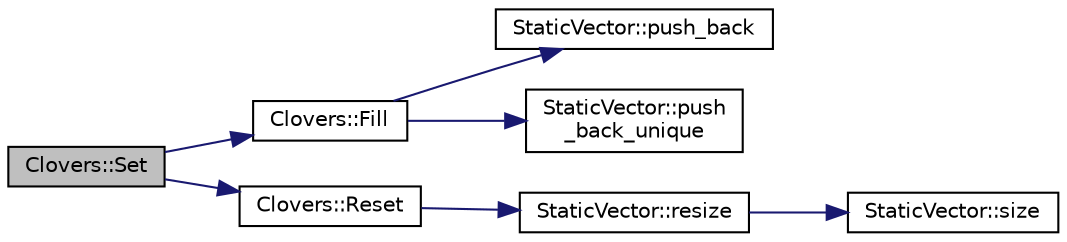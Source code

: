 digraph "Clovers::Set"
{
 // LATEX_PDF_SIZE
  edge [fontname="Helvetica",fontsize="10",labelfontname="Helvetica",labelfontsize="10"];
  node [fontname="Helvetica",fontsize="10",shape=record];
  rankdir="LR";
  Node1 [label="Clovers::Set",height=0.2,width=0.4,color="black", fillcolor="grey75", style="filled", fontcolor="black",tooltip=" "];
  Node1 -> Node2 [color="midnightblue",fontsize="10",style="solid",fontname="Helvetica"];
  Node2 [label="Clovers::Fill",height=0.2,width=0.4,color="black", fillcolor="white", style="filled",URL="$class_clovers.html#adb6ccb49a7f26ae97ed60ad01a2ae4f7",tooltip=" "];
  Node2 -> Node3 [color="midnightblue",fontsize="10",style="solid",fontname="Helvetica"];
  Node3 [label="StaticVector::push_back",height=0.2,width=0.4,color="black", fillcolor="white", style="filled",URL="$class_static_vector.html#a65df2a20fa5e6eed0140c9ee12b693df",tooltip=" "];
  Node2 -> Node4 [color="midnightblue",fontsize="10",style="solid",fontname="Helvetica"];
  Node4 [label="StaticVector::push\l_back_unique",height=0.2,width=0.4,color="black", fillcolor="white", style="filled",URL="$class_static_vector.html#a8f7771c0283c2b2e75b02cef0ba0fce7",tooltip=" "];
  Node1 -> Node5 [color="midnightblue",fontsize="10",style="solid",fontname="Helvetica"];
  Node5 [label="Clovers::Reset",height=0.2,width=0.4,color="black", fillcolor="white", style="filled",URL="$class_clovers.html#a60b7747d54a60759b4eae02deac50f95",tooltip=" "];
  Node5 -> Node6 [color="midnightblue",fontsize="10",style="solid",fontname="Helvetica"];
  Node6 [label="StaticVector::resize",height=0.2,width=0.4,color="black", fillcolor="white", style="filled",URL="$class_static_vector.html#a98db043672c19cb73870db3cd7a2685e",tooltip=" "];
  Node6 -> Node7 [color="midnightblue",fontsize="10",style="solid",fontname="Helvetica"];
  Node7 [label="StaticVector::size",height=0.2,width=0.4,color="black", fillcolor="white", style="filled",URL="$class_static_vector.html#af9420302bfdf7b76855fce475105226a",tooltip=" "];
}
